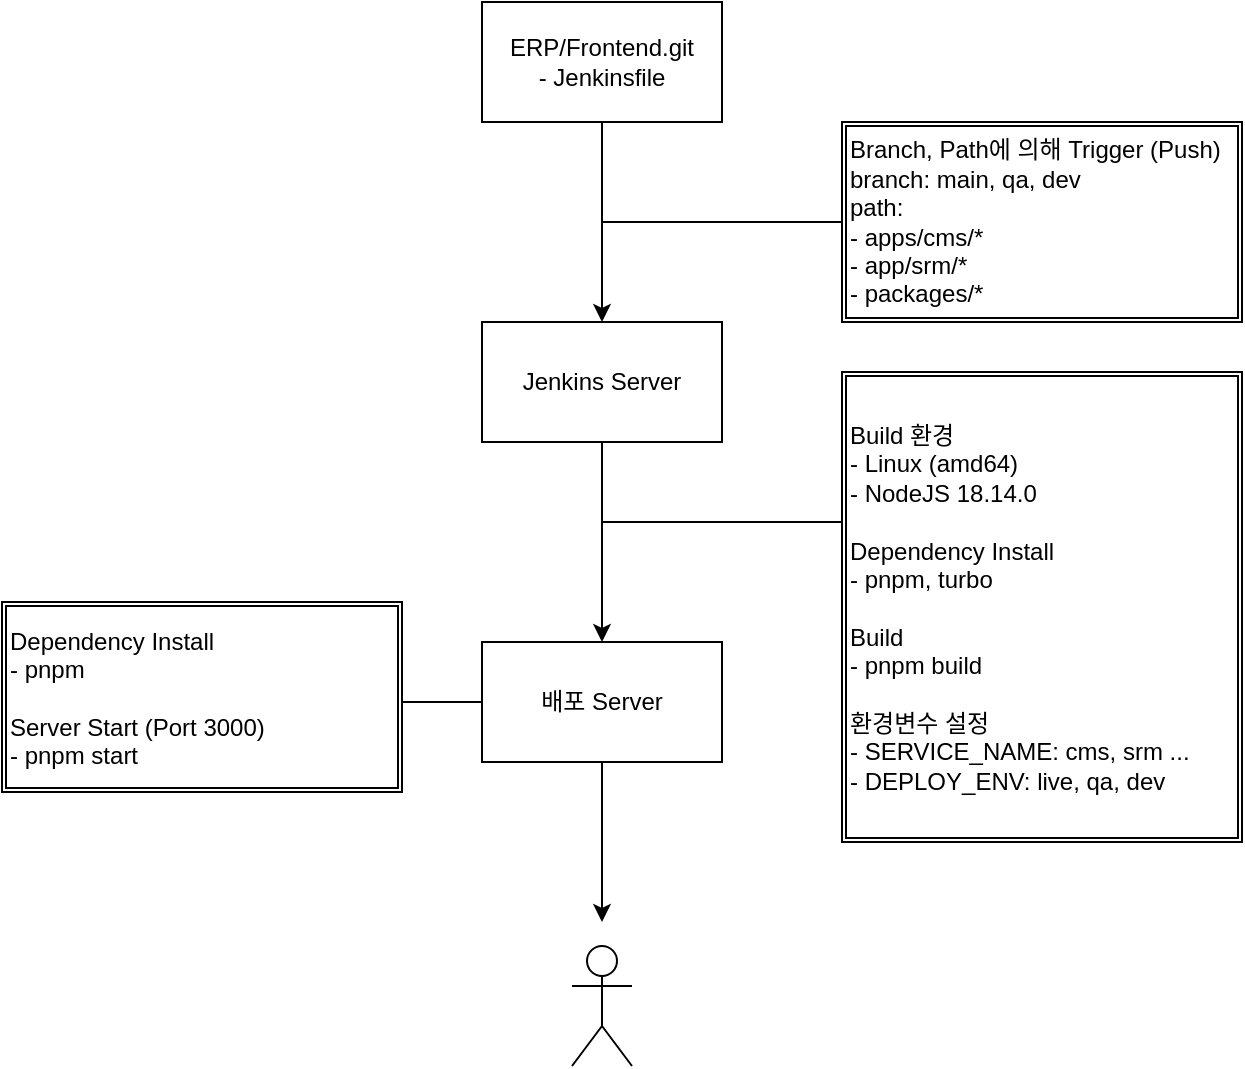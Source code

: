 <mxfile version="20.8.21" type="github">
  <diagram name="페이지-1" id="rulnj-KbUzy-cfcLN-6n">
    <mxGraphModel dx="1434" dy="764" grid="1" gridSize="10" guides="1" tooltips="1" connect="1" arrows="1" fold="1" page="1" pageScale="1" pageWidth="827" pageHeight="1169" math="0" shadow="0">
      <root>
        <mxCell id="0" />
        <mxCell id="1" parent="0" />
        <mxCell id="VZpOS-5xHHwN31Gzm8ZU-2" value="ERP/Frontend.git&lt;br&gt;- Jenkinsfile" style="rounded=0;whiteSpace=wrap;html=1;" vertex="1" parent="1">
          <mxGeometry x="360" y="40" width="120" height="60" as="geometry" />
        </mxCell>
        <mxCell id="VZpOS-5xHHwN31Gzm8ZU-3" value="" style="endArrow=classic;html=1;rounded=0;exitX=0.5;exitY=1;exitDx=0;exitDy=0;" edge="1" parent="1" source="VZpOS-5xHHwN31Gzm8ZU-2">
          <mxGeometry width="50" height="50" relative="1" as="geometry">
            <mxPoint x="400" y="120" as="sourcePoint" />
            <mxPoint x="420" y="200" as="targetPoint" />
          </mxGeometry>
        </mxCell>
        <mxCell id="VZpOS-5xHHwN31Gzm8ZU-4" value="Branch, Path에 의해 Trigger (Push)&lt;br&gt;branch: main, qa, dev&lt;br&gt;path:&amp;nbsp;&lt;br&gt;- apps/cms/*&lt;br&gt;- app/srm/*&lt;br&gt;- packages/*" style="shape=ext;double=1;rounded=0;whiteSpace=wrap;html=1;align=left;" vertex="1" parent="1">
          <mxGeometry x="540" y="100" width="200" height="100" as="geometry" />
        </mxCell>
        <mxCell id="VZpOS-5xHHwN31Gzm8ZU-6" value="Jenkins Server" style="rounded=0;whiteSpace=wrap;html=1;" vertex="1" parent="1">
          <mxGeometry x="360" y="200" width="120" height="60" as="geometry" />
        </mxCell>
        <mxCell id="VZpOS-5xHHwN31Gzm8ZU-7" value="" style="endArrow=none;html=1;rounded=0;entryX=0;entryY=0.5;entryDx=0;entryDy=0;" edge="1" parent="1" target="VZpOS-5xHHwN31Gzm8ZU-4">
          <mxGeometry width="50" height="50" relative="1" as="geometry">
            <mxPoint x="420" y="150" as="sourcePoint" />
            <mxPoint x="510" y="120" as="targetPoint" />
          </mxGeometry>
        </mxCell>
        <mxCell id="VZpOS-5xHHwN31Gzm8ZU-8" value="" style="endArrow=classic;html=1;rounded=0;exitX=0.5;exitY=1;exitDx=0;exitDy=0;" edge="1" parent="1" source="VZpOS-5xHHwN31Gzm8ZU-6">
          <mxGeometry width="50" height="50" relative="1" as="geometry">
            <mxPoint x="390" y="370" as="sourcePoint" />
            <mxPoint x="420" y="360" as="targetPoint" />
          </mxGeometry>
        </mxCell>
        <mxCell id="VZpOS-5xHHwN31Gzm8ZU-9" value="Build 환경&lt;br&gt;- Linux (amd64)	&lt;br&gt;- NodeJS 18.14.0&lt;br&gt;&lt;br&gt;Dependency Install&lt;br&gt;- pnpm, turbo&lt;br&gt;&lt;br&gt;Build&lt;br&gt;- pnpm build&lt;br&gt;&lt;br&gt;환경변수 설정&lt;br&gt;- SERVICE_NAME: cms, srm ...&lt;br&gt;- DEPLOY_ENV: live, qa, dev" style="shape=ext;double=1;rounded=0;whiteSpace=wrap;html=1;align=left;" vertex="1" parent="1">
          <mxGeometry x="540" y="225" width="200" height="235" as="geometry" />
        </mxCell>
        <mxCell id="VZpOS-5xHHwN31Gzm8ZU-10" value="" style="endArrow=none;html=1;rounded=0;entryX=0;entryY=0.319;entryDx=0;entryDy=0;entryPerimeter=0;" edge="1" parent="1" target="VZpOS-5xHHwN31Gzm8ZU-9">
          <mxGeometry width="50" height="50" relative="1" as="geometry">
            <mxPoint x="420" y="300" as="sourcePoint" />
            <mxPoint x="510" y="270" as="targetPoint" />
          </mxGeometry>
        </mxCell>
        <mxCell id="VZpOS-5xHHwN31Gzm8ZU-12" value="배포 Server" style="rounded=0;whiteSpace=wrap;html=1;" vertex="1" parent="1">
          <mxGeometry x="360" y="360" width="120" height="60" as="geometry" />
        </mxCell>
        <mxCell id="VZpOS-5xHHwN31Gzm8ZU-13" value="" style="endArrow=classic;html=1;rounded=0;" edge="1" parent="1">
          <mxGeometry width="50" height="50" relative="1" as="geometry">
            <mxPoint x="420" y="420" as="sourcePoint" />
            <mxPoint x="420" y="500" as="targetPoint" />
          </mxGeometry>
        </mxCell>
        <mxCell id="VZpOS-5xHHwN31Gzm8ZU-15" value="" style="shape=umlActor;verticalLabelPosition=bottom;verticalAlign=top;html=1;outlineConnect=0;" vertex="1" parent="1">
          <mxGeometry x="405" y="512" width="30" height="60" as="geometry" />
        </mxCell>
        <mxCell id="VZpOS-5xHHwN31Gzm8ZU-16" value="" style="endArrow=none;html=1;rounded=0;" edge="1" parent="1">
          <mxGeometry width="50" height="50" relative="1" as="geometry">
            <mxPoint x="320" y="390" as="sourcePoint" />
            <mxPoint x="360" y="390" as="targetPoint" />
          </mxGeometry>
        </mxCell>
        <mxCell id="VZpOS-5xHHwN31Gzm8ZU-17" value="Dependency Install&lt;br&gt;- pnpm&lt;br&gt;&lt;br&gt;Server Start (Port 3000)&lt;br&gt;- pnpm start" style="shape=ext;double=1;rounded=0;whiteSpace=wrap;html=1;align=left;" vertex="1" parent="1">
          <mxGeometry x="120" y="340" width="200" height="95" as="geometry" />
        </mxCell>
      </root>
    </mxGraphModel>
  </diagram>
</mxfile>
